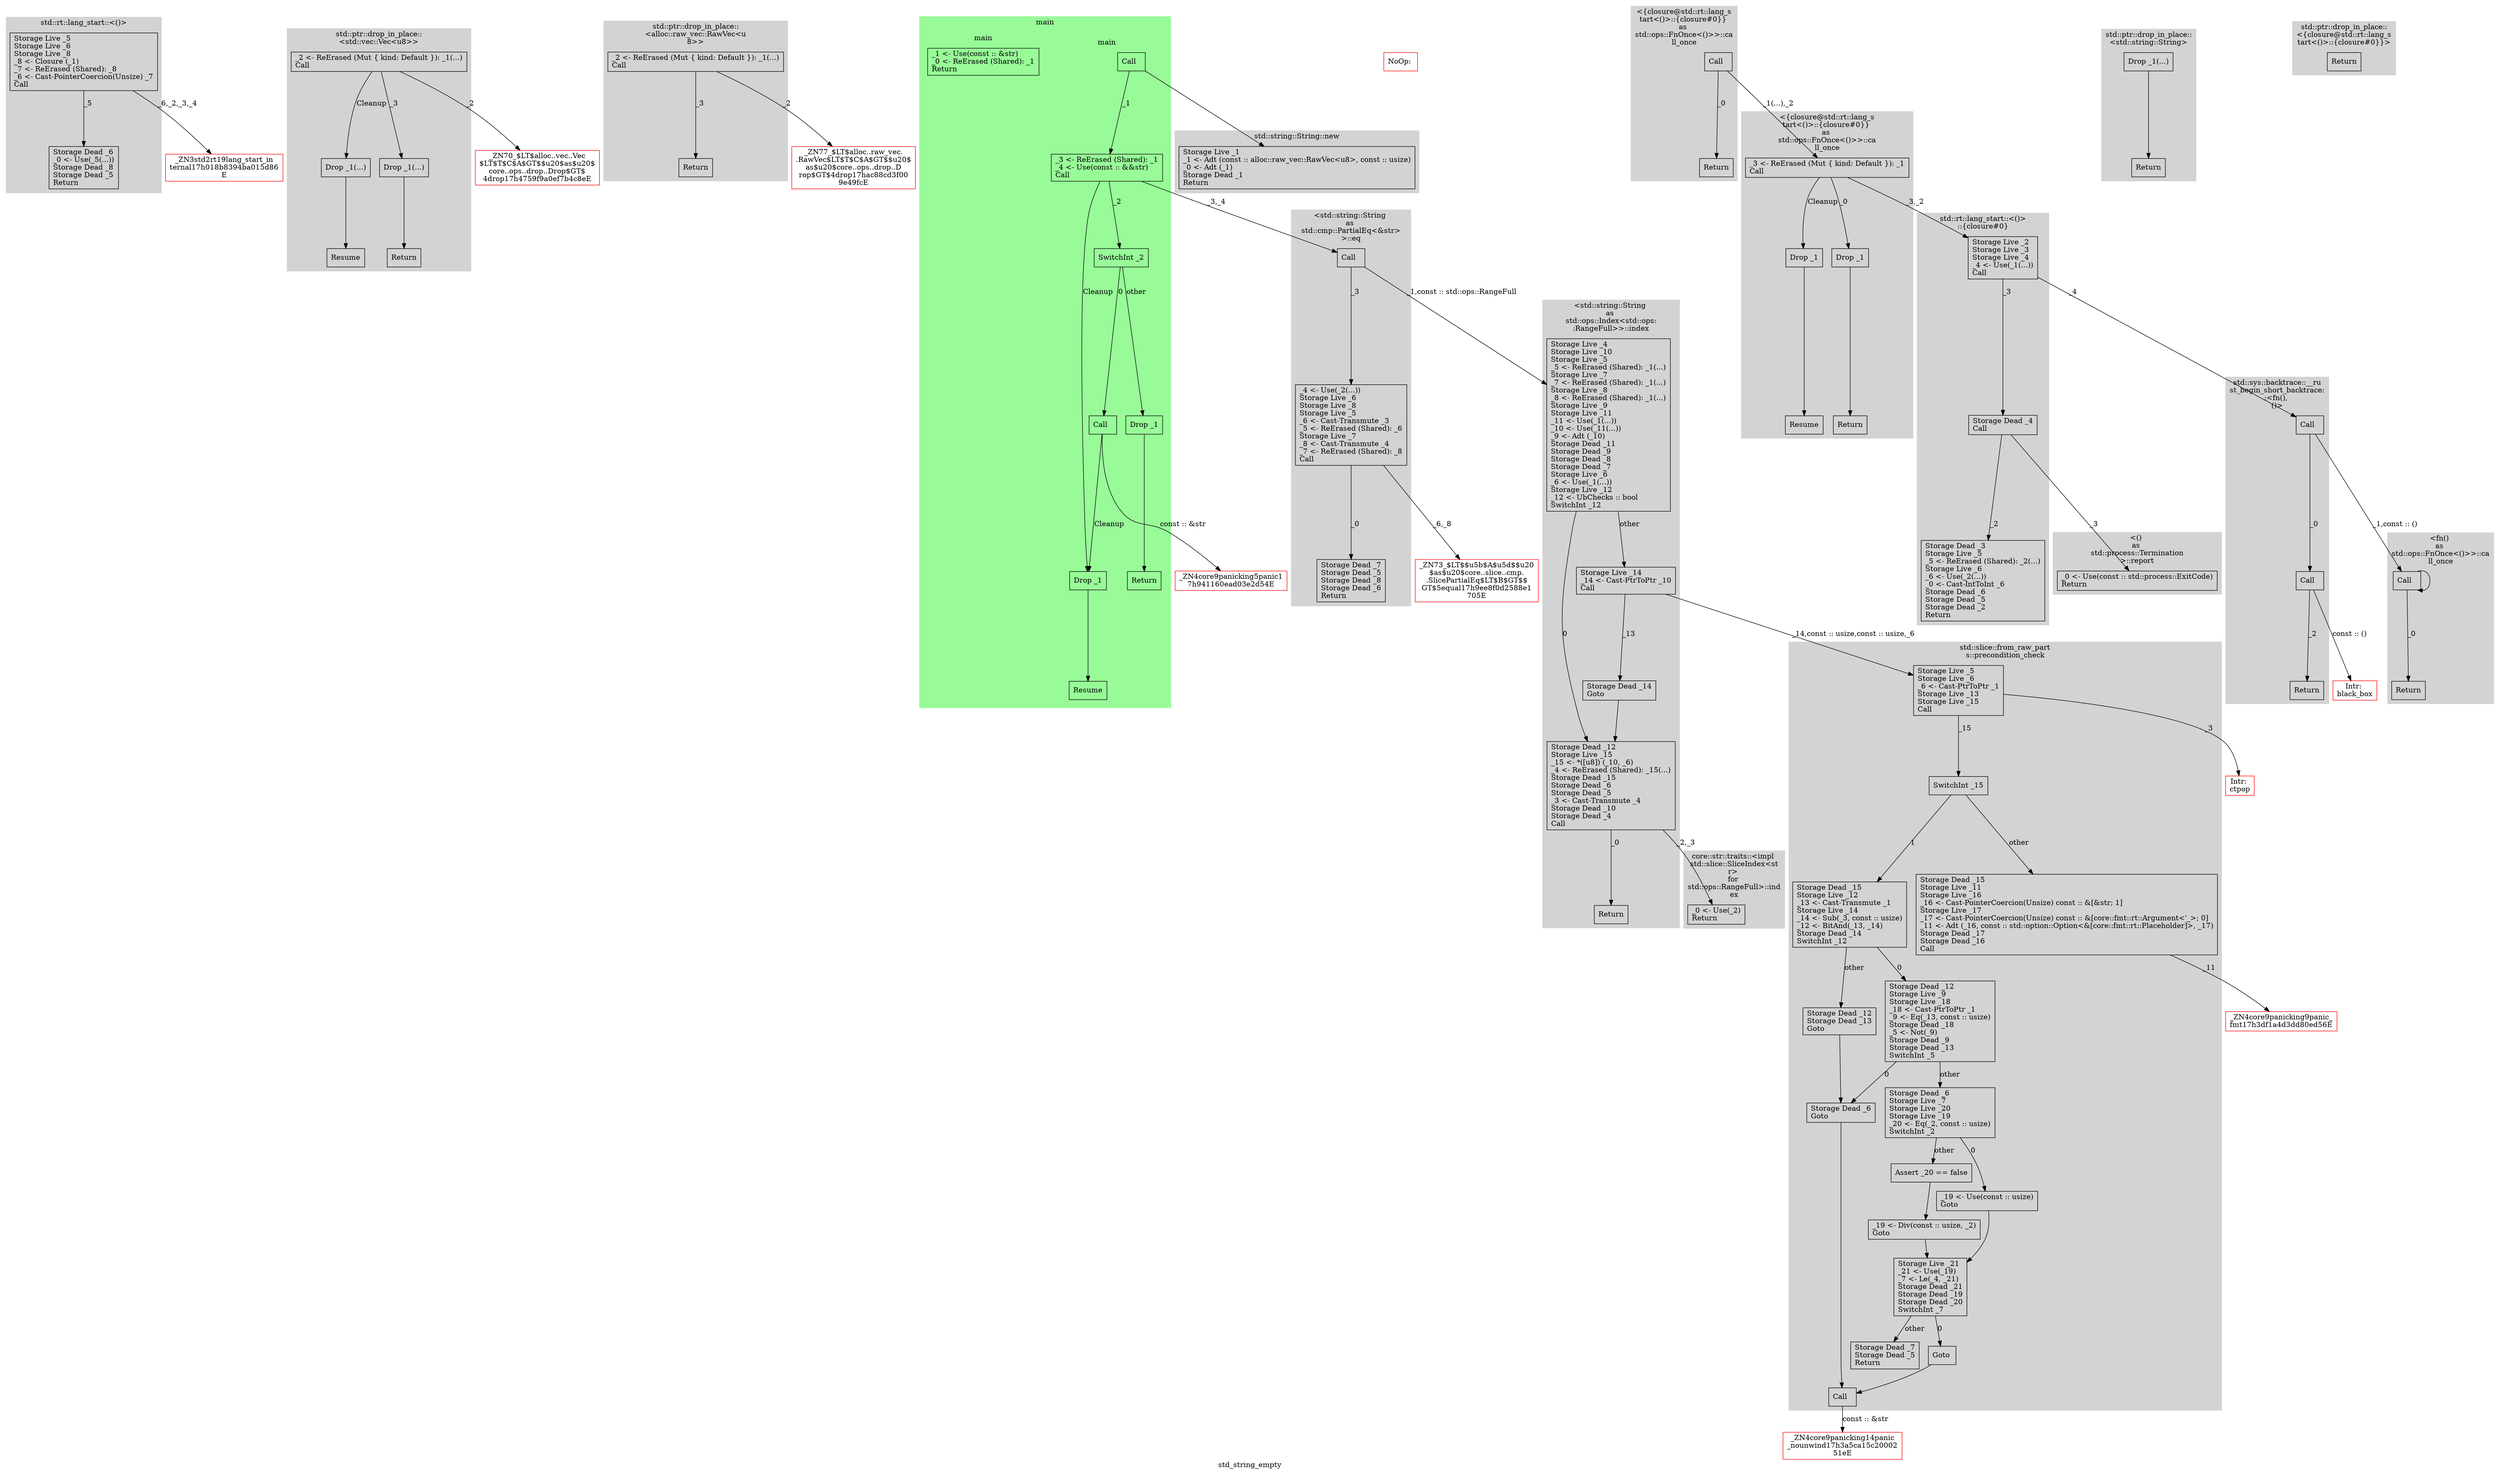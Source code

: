 digraph {
  label="std_string_empty";
  node [shape=rectangle];
  Xc987e5ecea6cc82b_0 [label="_ZN3std2rt19lang_start_in\nternal17h018b8394ba015d86\nE", color=red];
  Xc312ae49c8321ef2_0 [label="_ZN70_$LT$alloc..vec..Vec\n$LT$T$C$A$GT$$u20$as$u20$\ncore..ops..drop..Drop$GT$\n4drop17h4759f9a0ef7b4c8eE", color=red];
  Xfc57b852937dec4e_0 [label="_ZN77_$LT$alloc..raw_vec.\n.RawVec$LT$T$C$A$GT$$u20$\nas$u20$core..ops..drop..D\nrop$GT$4drop17hac88cd3f00\n9e49fcE", color=red];
  X9d8f98d3704e8fd6_0 [label="_ZN73_$LT$$u5b$A$u5d$$u20\n$as$u20$core..slice..cmp.\n.SlicePartialEq$LT$B$GT$$\nGT$5equal17h9ee8f0d2588e1\n705E", color=red];
  X8b0ac2e54b9a91_0 [label="NoOp: ", color=red];
  Xcfb99dd5dbeb355e_0 [label="_ZN4core9panicking14panic\n_nounwind17h3a5ca15c20002\n51eE", color=red];
  Xfffaab11503b9894_0 [label="_ZN4core9panicking9panic_\nfmt17h3df1a4d3dd80ed56E", color=red];
  X3c6542d96320ad67_0 [label="Intr: \nblack_box", color=red];
  Xac08878333d72e42_0 [label="_ZN4core9panicking5panic1\n7h941160ead03e2d54E", color=red];
  X5ea6c111b835a80f_0 [label="Intr: \nctpop", color=red];
  subgraph cluster_0 {
    label="std::slice::from_raw_part\ns::precondition_check";
    style="filled";
    color=lightgray;
    Xe3e619b4e99c0347_0 -> Xe3e619b4e99c0347_10 [label="_15"];
    Xe3e619b4e99c0347_0 [label="Storage Live _5\lStorage Live _6\l_6 <- Cast-PtrToPtr _1\lStorage Live _13\lStorage Live _15\lCall\l"];
    Xe3e619b4e99c0347_1 -> Xe3e619b4e99c0347_11 [label="0"];
    Xe3e619b4e99c0347_1 -> Xe3e619b4e99c0347_12 [label="other"];
    Xe3e619b4e99c0347_1 [label="Storage Dead _6\lStorage Live _7\lStorage Live _20\lStorage Live _19\l_20 <- Eq(_2, const :: usize)\lSwitchInt _2\l"];
    Xe3e619b4e99c0347_2 [label="Storage Dead _7\lStorage Dead _5\lReturn\l"];
    Xe3e619b4e99c0347_3 -> Xe3e619b4e99c0347_5;
    Xe3e619b4e99c0347_3 [label="Goto\l"];
    Xe3e619b4e99c0347_4 -> Xe3e619b4e99c0347_5;
    Xe3e619b4e99c0347_4 [label="Storage Dead _6\lGoto\l"];
    Xe3e619b4e99c0347_5 [label="Call\l"];
    Xe3e619b4e99c0347_6 -> Xe3e619b4e99c0347_4 [label="0"];
    Xe3e619b4e99c0347_6 -> Xe3e619b4e99c0347_1 [label="other"];
    Xe3e619b4e99c0347_6 [label="Storage Dead _12\lStorage Live _9\lStorage Live _18\l_18 <- Cast-PtrToPtr _1\l_9 <- Eq(_13, const :: usize)\lStorage Dead _18\l_5 <- Not(_9)\lStorage Dead _9\lStorage Dead _13\lSwitchInt _5\l"];
    Xe3e619b4e99c0347_7 -> Xe3e619b4e99c0347_4;
    Xe3e619b4e99c0347_7 [label="Storage Dead _12\lStorage Dead _13\lGoto\l"];
    Xe3e619b4e99c0347_8 -> Xe3e619b4e99c0347_6 [label="0"];
    Xe3e619b4e99c0347_8 -> Xe3e619b4e99c0347_7 [label="other"];
    Xe3e619b4e99c0347_8 [label="Storage Dead _15\lStorage Live _12\l_13 <- Cast-Transmute _1\lStorage Live _14\l_14 <- Sub(_3, const :: usize)\l_12 <- BitAnd(_13, _14)\lStorage Dead _14\lSwitchInt _12\l"];
    Xe3e619b4e99c0347_9 [label="Storage Dead _15\lStorage Live _11\lStorage Live _16\l_16 <- Cast-PointerCoercion(Unsize) const :: &[&str; 1]\lStorage Live _17\l_17 <- Cast-PointerCoercion(Unsize) const :: &[core::fmt::rt::Argument<'_>; 0]\l_11 <- Adt (_16, const :: std::option::Option<&[core::fmt::rt::Placeholder]>, _17)\lStorage Dead _17\lStorage Dead _16\lCall\l"];
    Xe3e619b4e99c0347_10 -> Xe3e619b4e99c0347_8 [label="1"];
    Xe3e619b4e99c0347_10 -> Xe3e619b4e99c0347_9 [label="other"];
    Xe3e619b4e99c0347_10 [label="SwitchInt _15\l"];
    Xe3e619b4e99c0347_11 -> Xe3e619b4e99c0347_14;
    Xe3e619b4e99c0347_11 [label="_19 <- Use(const :: usize)\lGoto\l"];
    Xe3e619b4e99c0347_12 -> Xe3e619b4e99c0347_13;
    Xe3e619b4e99c0347_12 [label="Assert _20 == false\l"];
    Xe3e619b4e99c0347_13 -> Xe3e619b4e99c0347_14;
    Xe3e619b4e99c0347_13 [label="_19 <- Div(const :: usize, _2)\lGoto\l"];
    Xe3e619b4e99c0347_14 -> Xe3e619b4e99c0347_3 [label="0"];
    Xe3e619b4e99c0347_14 -> Xe3e619b4e99c0347_2 [label="other"];
    Xe3e619b4e99c0347_14 [label="Storage Live _21\l_21 <- Use(_19)\l_7 <- Le(_4, _21)\lStorage Dead _21\lStorage Dead _19\lStorage Dead _20\lSwitchInt _7\l"];
  }
  Xe3e619b4e99c0347_0 -> X5ea6c111b835a80f_0 [label="_3"];
  Xe3e619b4e99c0347_5 -> Xcfb99dd5dbeb355e_0 [label="const :: &str"];
  Xe3e619b4e99c0347_9 -> Xfffaab11503b9894_0 [label="_11"];
  subgraph cluster_1 {
    label="std::sys::backtrace::__ru\nst_begin_short_backtrace:\n:<fn(), \n()>";
    style="filled";
    color=lightgray;
    X1601222bdb883db5_0 -> X1601222bdb883db5_1 [label="_0"];
    X1601222bdb883db5_0 [label="Call\l"];
    X1601222bdb883db5_1 -> X1601222bdb883db5_2 [label="_2"];
    X1601222bdb883db5_1 [label="Call\l"];
    X1601222bdb883db5_2 [label="Return\l"];
  }
  X1601222bdb883db5_0 -> X54bf80ec44b51f6b_0 [label="_1,const :: ()"];
  X1601222bdb883db5_1 -> X3c6542d96320ad67_0 [label="const :: ()"];
  subgraph cluster_2 {
    label="std::string::String::new";
    style="filled";
    color=lightgray;
    Xe2ba92bae0be9e37_0 [label="Storage Live _1\l_1 <- Adt (const :: alloc::raw_vec::RawVec<u8>, const :: usize)\l_0 <- Adt (_1)\lStorage Dead _1\lReturn\l"];
  }
  subgraph cluster_3 {
    label="std::ptr::drop_in_place::\n<alloc::raw_vec::RawVec<u\n8>>";
    style="filled";
    color=lightgray;
    Xb0662c183742dd40_0 -> Xb0662c183742dd40_1 [label="_3"];
    Xb0662c183742dd40_0 [label="_2 <- ReErased (Mut { kind: Default }): _1(...)\lCall\l"];
    Xb0662c183742dd40_1 [label="Return\l"];
  }
  Xb0662c183742dd40_0 -> Xfc57b852937dec4e_0 [label="_2"];
  subgraph cluster_4 {
    label="std::ptr::drop_in_place::\n<std::string::String>";
    style="filled";
    color=lightgray;
    Xac8bbae51e237357_0 -> Xac8bbae51e237357_1;
    Xac8bbae51e237357_0 [label="Drop _1(...)\l"];
    Xac8bbae51e237357_1 [label="Return\l"];
  }
  subgraph cluster_5 {
    label="std::ptr::drop_in_place::\n<std::vec::Vec<u8>>";
    style="filled";
    color=lightgray;
    Xa74482b6ce47587d_0 -> Xa74482b6ce47587d_3 [label="Cleanup"];
    Xa74482b6ce47587d_0 -> Xa74482b6ce47587d_4 [label="_3"];
    Xa74482b6ce47587d_0 [label="_2 <- ReErased (Mut { kind: Default }): _1(...)\lCall\l"];
    Xa74482b6ce47587d_1 [label="Resume\l"];
    Xa74482b6ce47587d_2 [label="Return\l"];
    Xa74482b6ce47587d_3 -> Xa74482b6ce47587d_1;
    Xa74482b6ce47587d_3 [label="Drop _1(...)\l"];
    Xa74482b6ce47587d_4 -> Xa74482b6ce47587d_2;
    Xa74482b6ce47587d_4 [label="Drop _1(...)\l"];
  }
  Xa74482b6ce47587d_0 -> Xc312ae49c8321ef2_0 [label="_2"];
  subgraph cluster_6 {
    label="std::ptr::drop_in_place::\n<{closure@std::rt::lang_s\ntart<()>::{closure#0}}>";
    style="filled";
    color=lightgray;
    Xa3aac4b1ead2e0de_0 [label="Return\l"];
  }
  subgraph cluster_7 {
    label="<std::string::String \nas \nstd::ops::Index<std::ops:\n:RangeFull>>::index";
    style="filled";
    color=lightgray;
    Xd72e4592eeb58f8b_0 -> Xd72e4592eeb58f8b_4 [label="0"];
    Xd72e4592eeb58f8b_0 -> Xd72e4592eeb58f8b_2 [label="other"];
    Xd72e4592eeb58f8b_0 [label="Storage Live _4\lStorage Live _10\lStorage Live _5\l_5 <- ReErased (Shared): _1(...)\lStorage Live _7\l_7 <- ReErased (Shared): _1(...)\lStorage Live _8\l_8 <- ReErased (Shared): _1(...)\lStorage Live _9\lStorage Live _11\l_11 <- Use(_1(...))\l_10 <- Use(_11(...))\l_9 <- Adt (_10)\lStorage Dead _11\lStorage Dead _9\lStorage Dead _8\lStorage Dead _7\lStorage Live _6\l_6 <- Use(_1(...))\lStorage Live _12\l_12 <- UbChecks :: bool\lSwitchInt _12\l"];
    Xd72e4592eeb58f8b_1 [label="Return\l"];
    Xd72e4592eeb58f8b_2 -> Xd72e4592eeb58f8b_3 [label="_13"];
    Xd72e4592eeb58f8b_2 [label="Storage Live _14\l_14 <- Cast-PtrToPtr _10\lCall\l"];
    Xd72e4592eeb58f8b_3 -> Xd72e4592eeb58f8b_4;
    Xd72e4592eeb58f8b_3 [label="Storage Dead _14\lGoto\l"];
    Xd72e4592eeb58f8b_4 -> Xd72e4592eeb58f8b_1 [label="_0"];
    Xd72e4592eeb58f8b_4 [label="Storage Dead _12\lStorage Live _15\l_15 <- *([u8]) (_10, _6)\l_4 <- ReErased (Shared): _15(...)\lStorage Dead _15\lStorage Dead _6\lStorage Dead _5\l_3 <- Cast-Transmute _4\lStorage Dead _10\lStorage Dead _4\lCall\l"];
  }
  Xd72e4592eeb58f8b_2 -> Xe3e619b4e99c0347_0 [label="_14,const :: usize,const :: usize,_6"];
  Xd72e4592eeb58f8b_4 -> X5dce05cb82678a9d_0 [label="_2,_3"];
  subgraph cluster_8 {
    label="std::rt::lang_start::<()>\n::{closure#0}";
    style="filled";
    color=lightgray;
    X9ddbc4d086c7769b_0 -> X9ddbc4d086c7769b_1 [label="_3"];
    X9ddbc4d086c7769b_0 [label="Storage Live _2\lStorage Live _3\lStorage Live _4\l_4 <- Use(_1(...))\lCall\l"];
    X9ddbc4d086c7769b_1 -> X9ddbc4d086c7769b_2 [label="_2"];
    X9ddbc4d086c7769b_1 [label="Storage Dead _4\lCall\l"];
    X9ddbc4d086c7769b_2 [label="Storage Dead _3\lStorage Live _5\l_5 <- ReErased (Shared): _2(...)\lStorage Live _6\l_6 <- Use(_2(...))\l_0 <- Cast-IntToInt _6\lStorage Dead _6\lStorage Dead _5\lStorage Dead _2\lReturn\l"];
  }
  X9ddbc4d086c7769b_0 -> X1601222bdb883db5_0 [label="_4"];
  X9ddbc4d086c7769b_1 -> Xead09b7cc72dc157_0 [label="_3"];
  subgraph cluster_9 {
    label="<std::string::String \nas \nstd::cmp::PartialEq<&str>\n>::eq";
    style="filled";
    color=lightgray;
    X137b7140ebd58ebb_0 -> X137b7140ebd58ebb_1 [label="_3"];
    X137b7140ebd58ebb_0 [label="Call\l"];
    X137b7140ebd58ebb_1 -> X137b7140ebd58ebb_2 [label="_0"];
    X137b7140ebd58ebb_1 [label="_4 <- Use(_2(...))\lStorage Live _6\lStorage Live _8\lStorage Live _5\l_6 <- Cast-Transmute _3\l_5 <- ReErased (Shared): _6\lStorage Live _7\l_8 <- Cast-Transmute _4\l_7 <- ReErased (Shared): _8\lCall\l"];
    X137b7140ebd58ebb_2 [label="Storage Dead _7\lStorage Dead _5\lStorage Dead _8\lStorage Dead _6\lReturn\l"];
  }
  X137b7140ebd58ebb_0 -> Xd72e4592eeb58f8b_0 [label="_1,const :: std::ops::RangeFull"];
  X137b7140ebd58ebb_1 -> X9d8f98d3704e8fd6_0 [label="_6,_8"];
  subgraph cluster_10 {
    label="core::str::traits::<impl \nstd::slice::SliceIndex<st\nr> \nfor \nstd::ops::RangeFull>::ind\nex";
    style="filled";
    color=lightgray;
    X5dce05cb82678a9d_0 [label="_0 <- Use(_2)\lReturn\l"];
  }
  subgraph cluster_11 {
    label="<fn() \nas \nstd::ops::FnOnce<()>>::ca\nll_once";
    style="filled";
    color=lightgray;
    X54bf80ec44b51f6b_0 -> X54bf80ec44b51f6b_1 [label="_0"];
    X54bf80ec44b51f6b_0 [label="Call\l"];
    X54bf80ec44b51f6b_1 [label="Return\l"];
  }
  X54bf80ec44b51f6b_0 -> X54bf80ec44b51f6b_0: _1 [label=""];
  subgraph cluster_12 {
    label="<() \nas \nstd::process::Termination\n>::report";
    style="filled";
    color=lightgray;
    Xead09b7cc72dc157_0 [label="_0 <- Use(const :: std::process::ExitCode)\lReturn\l"];
  }
  subgraph cluster_13 {
    label="std::rt::lang_start::<()>";
    style="filled";
    color=lightgray;
    Xf465759a7d111e52_0 -> Xf465759a7d111e52_1 [label="_5"];
    Xf465759a7d111e52_0 [label="Storage Live _5\lStorage Live _6\lStorage Live _8\l_8 <- Closure (_1)\l_7 <- ReErased (Shared): _8\l_6 <- Cast-PointerCoercion(Unsize) _7\lCall\l"];
    Xf465759a7d111e52_1 [label="Storage Dead _6\l_0 <- Use(_5(...))\lStorage Dead _8\lStorage Dead _5\lReturn\l"];
  }
  Xf465759a7d111e52_0 -> Xc987e5ecea6cc82b_0 [label="_6,_2,_3,_4"];
  subgraph cluster_14 {
    label="<{closure@std::rt::lang_s\ntart<()>::{closure#0}} \nas \nstd::ops::FnOnce<()>>::ca\nll_once";
    style="filled";
    color=lightgray;
    Xaa6f9a8a891ad7ef_0 -> Xaa6f9a8a891ad7ef_3 [label="Cleanup"];
    Xaa6f9a8a891ad7ef_0 -> Xaa6f9a8a891ad7ef_1 [label="_0"];
    Xaa6f9a8a891ad7ef_0 [label="_3 <- ReErased (Mut { kind: Default }): _1\lCall\l"];
    Xaa6f9a8a891ad7ef_1 -> Xaa6f9a8a891ad7ef_2;
    Xaa6f9a8a891ad7ef_1 [label="Drop _1\l"];
    Xaa6f9a8a891ad7ef_2 [label="Return\l"];
    Xaa6f9a8a891ad7ef_3 -> Xaa6f9a8a891ad7ef_4;
    Xaa6f9a8a891ad7ef_3 [label="Drop _1\l"];
    Xaa6f9a8a891ad7ef_4 [label="Resume\l"];
  }
  Xaa6f9a8a891ad7ef_0 -> X9ddbc4d086c7769b_0 [label="_3,_2"];
  subgraph cluster_15 {
    label="main";
    style="filled";
    color=palegreen;
    subgraph cluster_16 {
      X77cf1e5b5b482cf5_0 -> X77cf1e5b5b482cf5_1 [label="_1"];
      X77cf1e5b5b482cf5_0 [label="Call\l"];
      X77cf1e5b5b482cf5_1 -> X77cf1e5b5b482cf5_6 [label="Cleanup"];
      X77cf1e5b5b482cf5_1 -> X77cf1e5b5b482cf5_2 [label="_2"];
      X77cf1e5b5b482cf5_1 [label="_3 <- ReErased (Shared): _1\l_4 <- Use(const :: &&str)\lCall\l"];
      X77cf1e5b5b482cf5_2 -> X77cf1e5b5b482cf5_4 [label="0"];
      X77cf1e5b5b482cf5_2 -> X77cf1e5b5b482cf5_3 [label="other"];
      X77cf1e5b5b482cf5_2 [label="SwitchInt _2\l"];
      X77cf1e5b5b482cf5_3 -> X77cf1e5b5b482cf5_5;
      X77cf1e5b5b482cf5_3 [label="Drop _1\l"];
      X77cf1e5b5b482cf5_4 -> X77cf1e5b5b482cf5_6 [label="Cleanup"];
      X77cf1e5b5b482cf5_4 [label="Call\l"];
      X77cf1e5b5b482cf5_5 [label="Return\l"];
      X77cf1e5b5b482cf5_6 -> X77cf1e5b5b482cf5_7;
      X77cf1e5b5b482cf5_6 [label="Drop _1\l"];
      X77cf1e5b5b482cf5_7 [label="Resume\l"];
    }
    subgraph cluster_17 {
      X77cf1e5b5b482cf5_8 [label="_1 <- Use(const :: &str)\l_0 <- ReErased (Shared): _1\lReturn\l"];
    }
  }
  X77cf1e5b5b482cf5_0 -> Xe2ba92bae0be9e37_0 [label=""];
  X77cf1e5b5b482cf5_1 -> X137b7140ebd58ebb_0 [label="_3,_4"];
  X77cf1e5b5b482cf5_4 -> Xac08878333d72e42_0 [label="const :: &str"];
  subgraph cluster_18 {
    label="<{closure@std::rt::lang_s\ntart<()>::{closure#0}} \nas \nstd::ops::FnOnce<()>>::ca\nll_once";
    style="filled";
    color=lightgray;
    Xed2b3e8e631a4670_0 -> Xed2b3e8e631a4670_1 [label="_0"];
    Xed2b3e8e631a4670_0 [label="Call\l"];
    Xed2b3e8e631a4670_1 [label="Return\l"];
  }
  Xed2b3e8e631a4670_0 -> Xaa6f9a8a891ad7ef_0 [label="_1(...),_2"];
}
